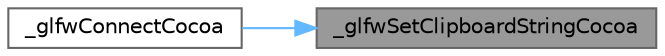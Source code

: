 digraph "_glfwSetClipboardStringCocoa"
{
 // LATEX_PDF_SIZE
  bgcolor="transparent";
  edge [fontname=Helvetica,fontsize=10,labelfontname=Helvetica,labelfontsize=10];
  node [fontname=Helvetica,fontsize=10,shape=box,height=0.2,width=0.4];
  rankdir="RL";
  Node1 [id="Node000001",label="_glfwSetClipboardStringCocoa",height=0.2,width=0.4,color="gray40", fillcolor="grey60", style="filled", fontcolor="black",tooltip=" "];
  Node1 -> Node2 [id="edge1_Node000001_Node000002",dir="back",color="steelblue1",style="solid",tooltip=" "];
  Node2 [id="Node000002",label="_glfwConnectCocoa",height=0.2,width=0.4,color="grey40", fillcolor="white", style="filled",URL="$_classes_2lib_2external_2glfw_2src_2cocoa__init_8m.html#ae2c18e6b1b4087349db05fc416f94d77",tooltip=" "];
}
